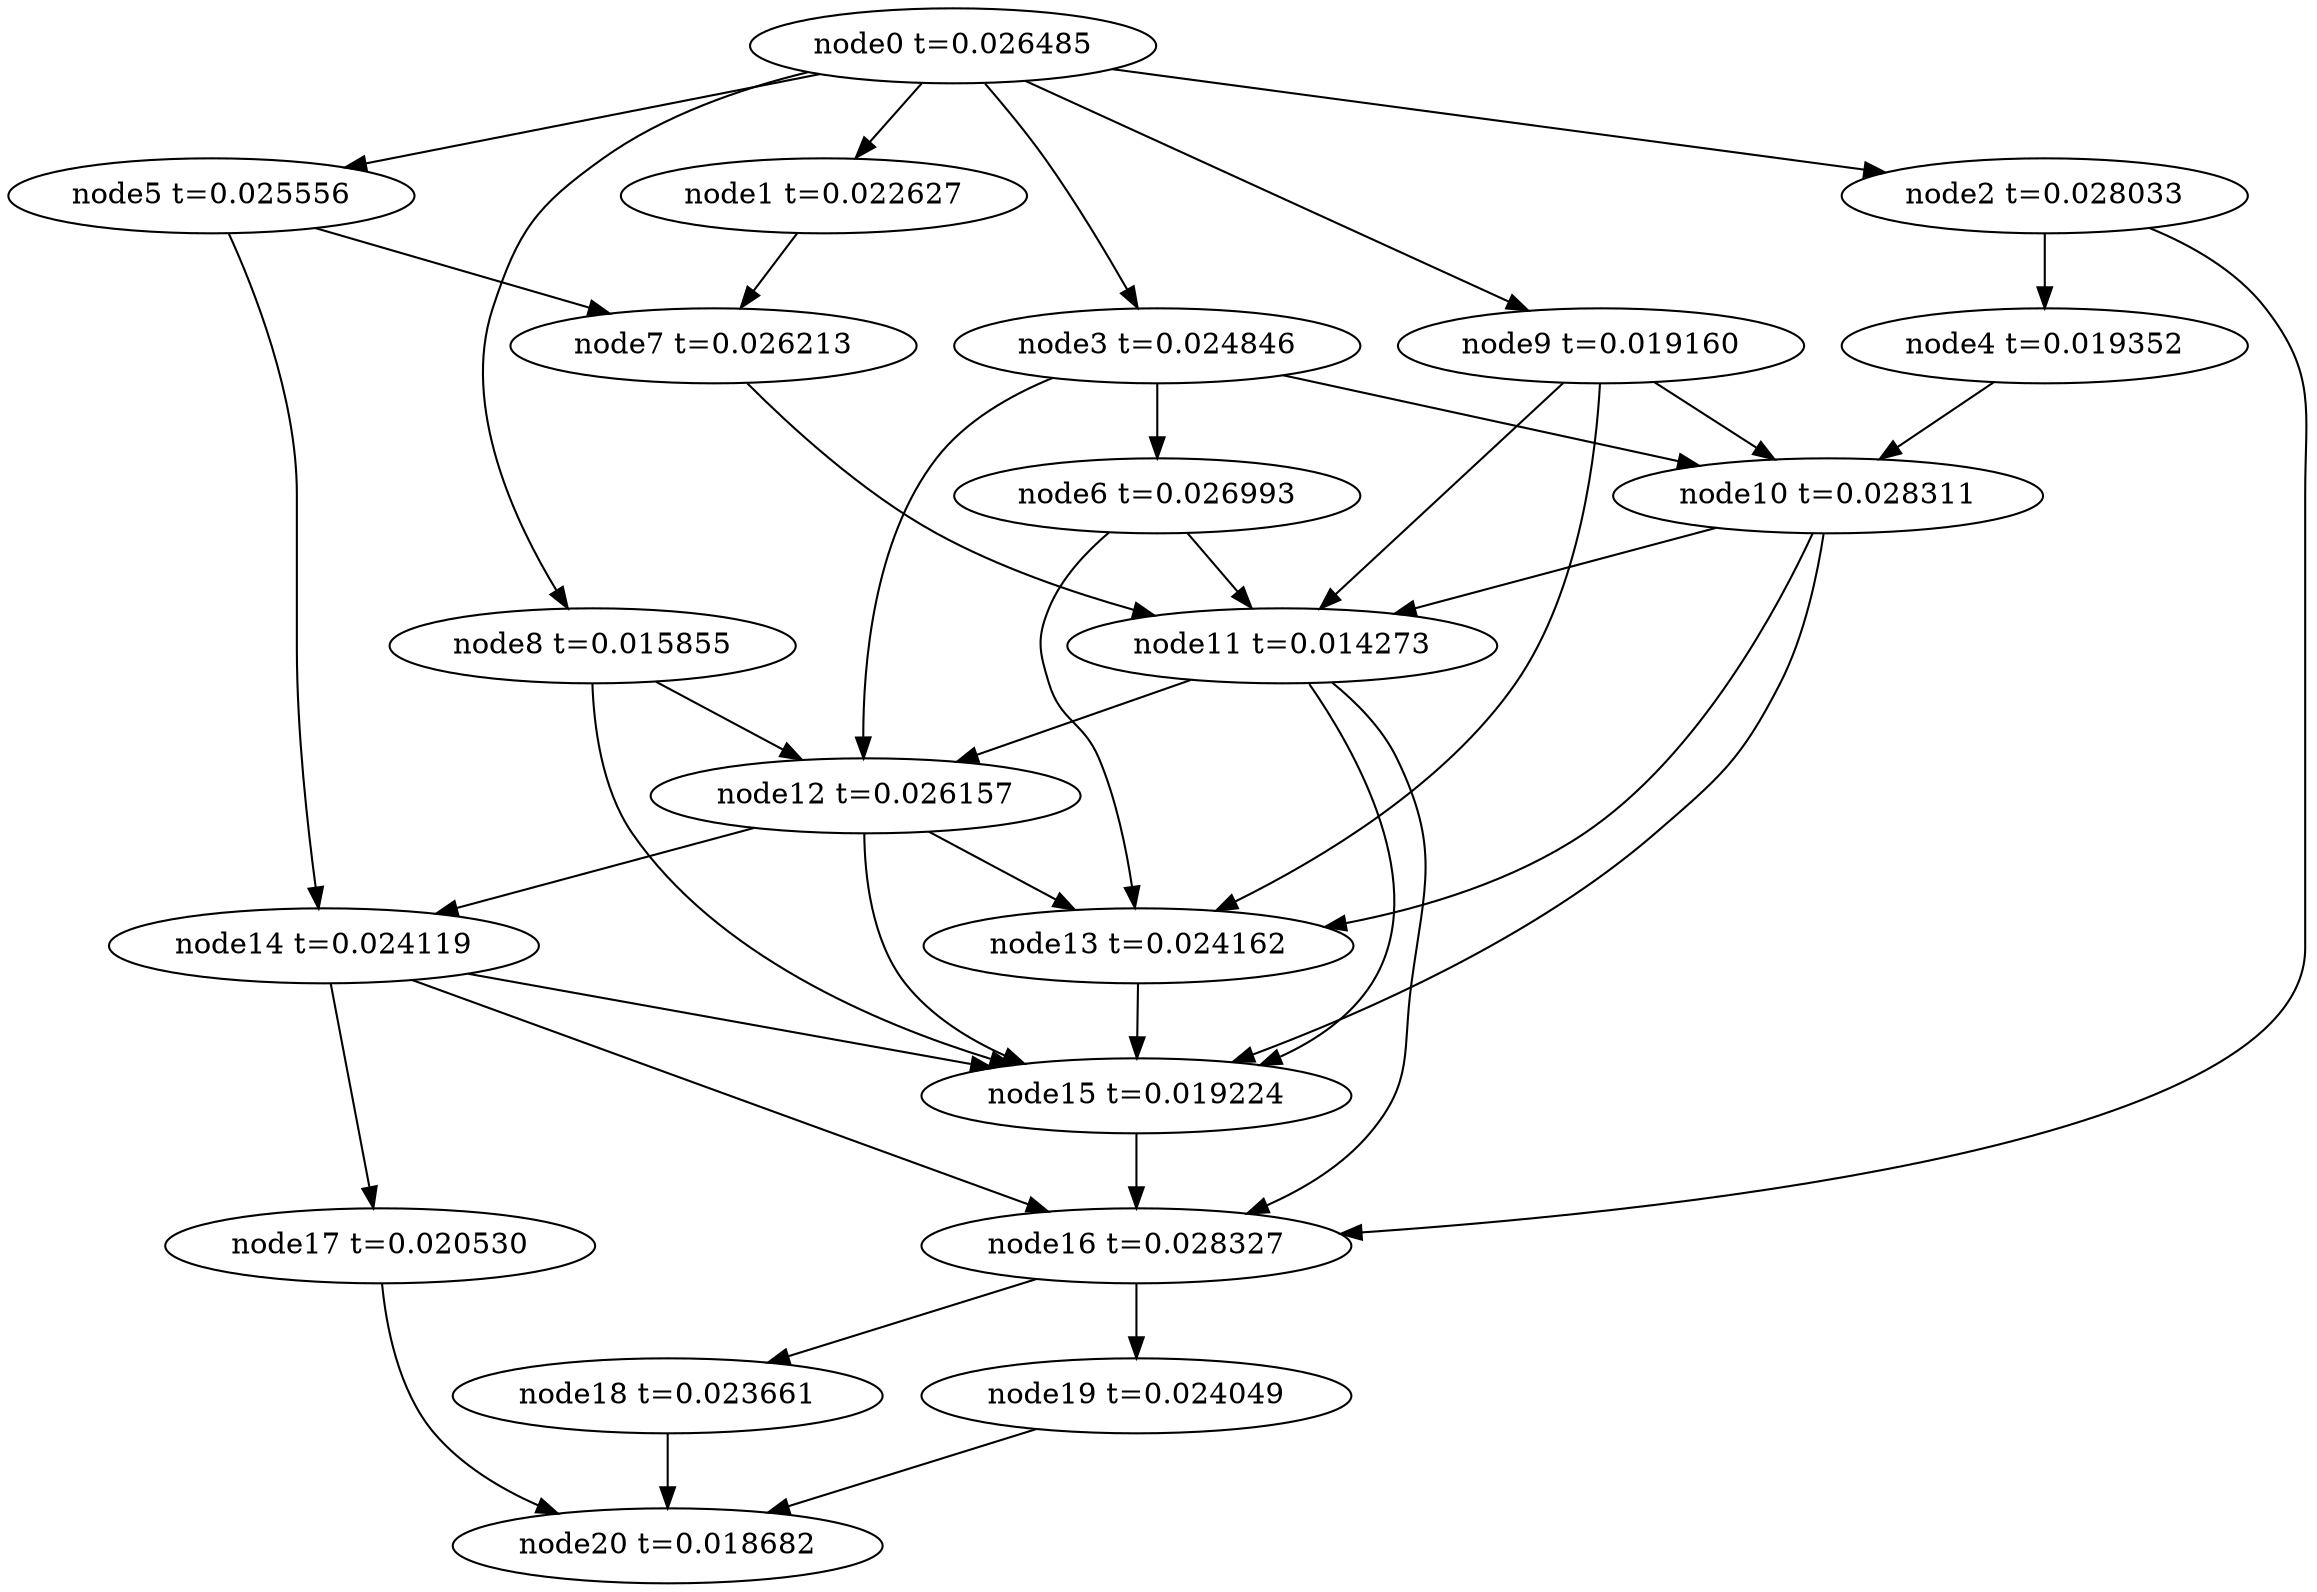 digraph g{
	node20[label="node20 t=0.018682"]
	node19 -> node20
	node19[label="node19 t=0.024049"];
	node18 -> node20
	node18[label="node18 t=0.023661"];
	node17 -> node20
	node17[label="node17 t=0.020530"];
	node16 -> node19
	node16 -> node18
	node16[label="node16 t=0.028327"];
	node15 -> node16
	node15[label="node15 t=0.019224"];
	node14 -> node17
	node14 -> node16
	node14 -> node15
	node14[label="node14 t=0.024119"];
	node13 -> node15
	node13[label="node13 t=0.024162"];
	node12 -> node15
	node12 -> node14
	node12 -> node13
	node12[label="node12 t=0.026157"];
	node11 -> node16
	node11 -> node15
	node11 -> node12
	node11[label="node11 t=0.014273"];
	node10 -> node15
	node10 -> node13
	node10 -> node11
	node10[label="node10 t=0.028311"];
	node9 -> node13
	node9 -> node11
	node9 -> node10
	node9[label="node9 t=0.019160"];
	node8 -> node15
	node8 -> node12
	node8[label="node8 t=0.015855"];
	node7 -> node11
	node7[label="node7 t=0.026213"];
	node6 -> node13
	node6 -> node11
	node6[label="node6 t=0.026993"];
	node5 -> node14
	node5 -> node7
	node5[label="node5 t=0.025556"];
	node4 -> node10
	node4[label="node4 t=0.019352"];
	node3 -> node12
	node3 -> node10
	node3 -> node6
	node3[label="node3 t=0.024846"];
	node2 -> node16
	node2 -> node4
	node2[label="node2 t=0.028033"];
	node1 -> node7
	node1[label="node1 t=0.022627"];
	node0 -> node9
	node0 -> node8
	node0 -> node5
	node0 -> node3
	node0 -> node2
	node0 -> node1
	node0[label="node0 t=0.026485"];
}
